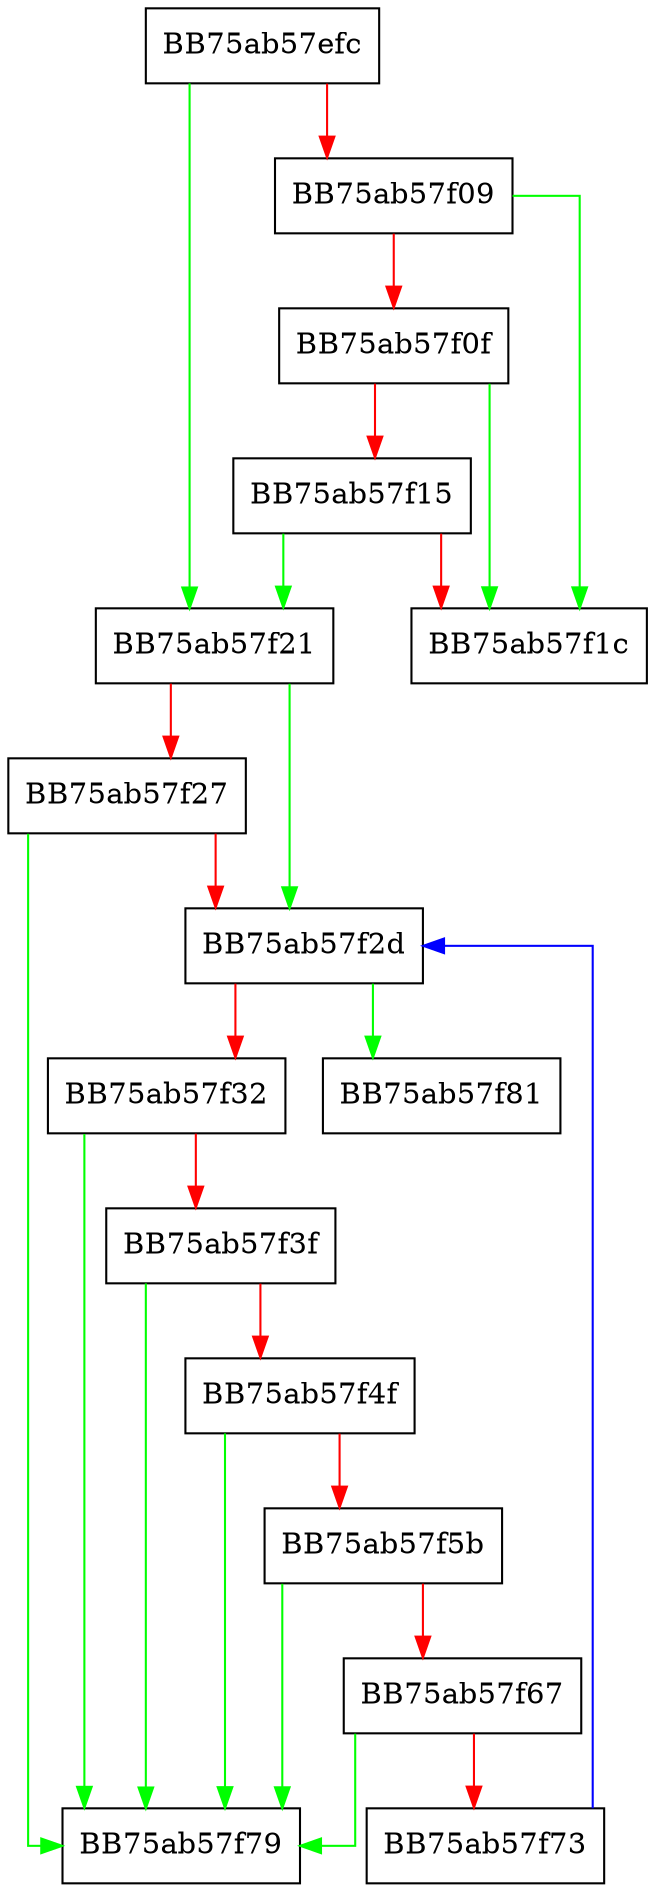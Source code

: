 digraph sqlite3WindowCodeStep {
  node [shape="box"];
  graph [splines=ortho];
  BB75ab57efc -> BB75ab57f21 [color="green"];
  BB75ab57efc -> BB75ab57f09 [color="red"];
  BB75ab57f09 -> BB75ab57f1c [color="green"];
  BB75ab57f09 -> BB75ab57f0f [color="red"];
  BB75ab57f0f -> BB75ab57f1c [color="green"];
  BB75ab57f0f -> BB75ab57f15 [color="red"];
  BB75ab57f15 -> BB75ab57f21 [color="green"];
  BB75ab57f15 -> BB75ab57f1c [color="red"];
  BB75ab57f21 -> BB75ab57f2d [color="green"];
  BB75ab57f21 -> BB75ab57f27 [color="red"];
  BB75ab57f27 -> BB75ab57f79 [color="green"];
  BB75ab57f27 -> BB75ab57f2d [color="red"];
  BB75ab57f2d -> BB75ab57f81 [color="green"];
  BB75ab57f2d -> BB75ab57f32 [color="red"];
  BB75ab57f32 -> BB75ab57f79 [color="green"];
  BB75ab57f32 -> BB75ab57f3f [color="red"];
  BB75ab57f3f -> BB75ab57f79 [color="green"];
  BB75ab57f3f -> BB75ab57f4f [color="red"];
  BB75ab57f4f -> BB75ab57f79 [color="green"];
  BB75ab57f4f -> BB75ab57f5b [color="red"];
  BB75ab57f5b -> BB75ab57f79 [color="green"];
  BB75ab57f5b -> BB75ab57f67 [color="red"];
  BB75ab57f67 -> BB75ab57f79 [color="green"];
  BB75ab57f67 -> BB75ab57f73 [color="red"];
  BB75ab57f73 -> BB75ab57f2d [color="blue"];
}